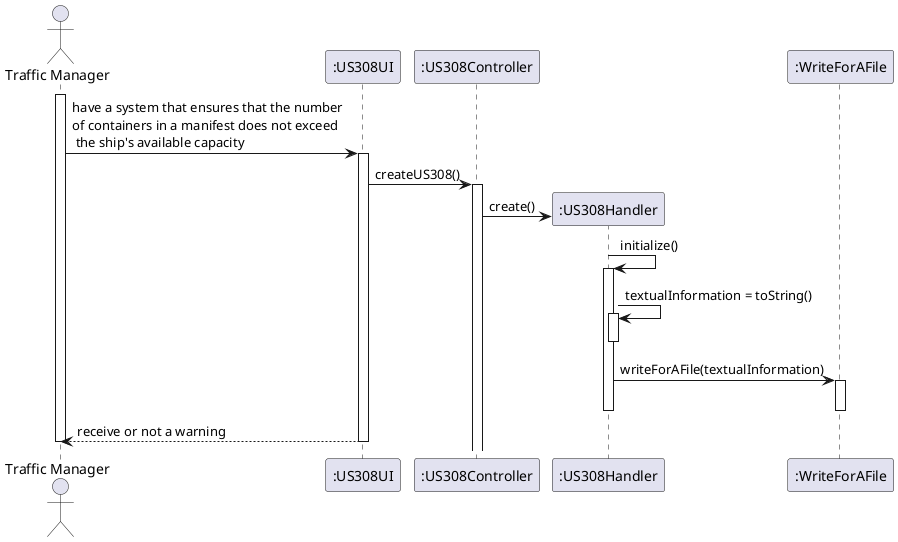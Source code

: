 @startuml
'https://plantuml.com/sequence-diagram

actor "Traffic Manager" as TM
participant ":US308UI" as UI
participant ":US308Controller" as CT

participant ":US308Handler" as US
participant ":WriteForAFile" as WF

activate TM
TM -> UI : have a system that ensures that the number \nof containers in a manifest does not exceed\n the ship's available capacity
activate UI


UI->CT : createUS308()

activate CT
CT -> US** : create()
US -> US : initialize()
activate US
US->US : textualInformation = toString()
activate US
deactivate US
US -> WF : writeForAFile(textualInformation)
activate WF
deactivate WF

deactivate US




UI --> TM : receive or not a warning
deactivate UI
deactivate TM
@enduml